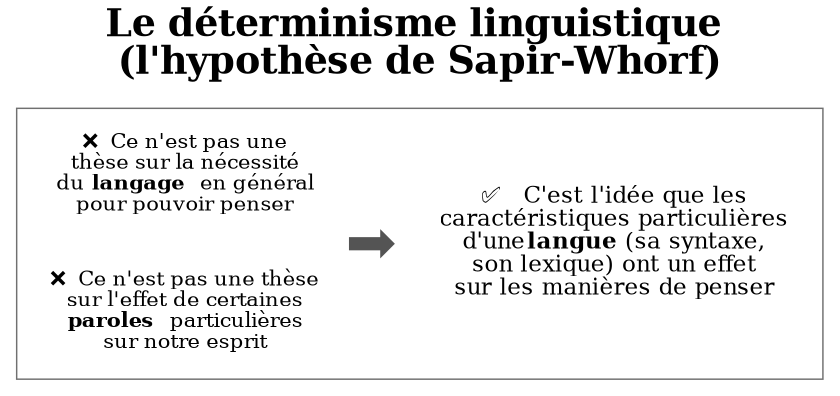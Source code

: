 digraph G {
// Template : evolution
// Usage : 
rankdir=LR
label=<<b>Le déterminisme linguistique <br/>(l'hypothèse de Sapir-Whorf)</b><br/>>
labelloc=t
fontsize=18
ranksep=0.1
pad=0

subgraph cluster_0{
label=""
color=grey44
penwidth=0.7

node[shape=rect, style=rounded, color=white,fontsize=10]
{
rank=same    
//non4[label=""]
//non3[label=""]
non2[label=<❌  Ce n'est pas une<br/>
thèse sur la nécessité<br/>
du <b>langage  </b>en général<br/>
pour pouvoir penser>]
non1[label=<❌  Ce n'est pas une thèse<br/>
sur l'effet de certaines<br/>
<b>paroles  </b>particulières<br/>
sur notre esprit>]
}->
fleche[style=invis,minlen=1]

fleche->
{
node[fontsize=11]
oui1[label=<✅   C'est l'idée que les<br/>
caractéristiques particulières<br/>
d'une<b>langue </b>(sa syntaxe,<br/>
son lexique) ont un effet<br/>
sur les manières de penser>]}
[style=invis,minlen=2]


fleche[shape=rarrow,label="",color=grey33, height=0.03, width=0.22, fillcolor=grey33, style="filled", penwidth=5]

}

}